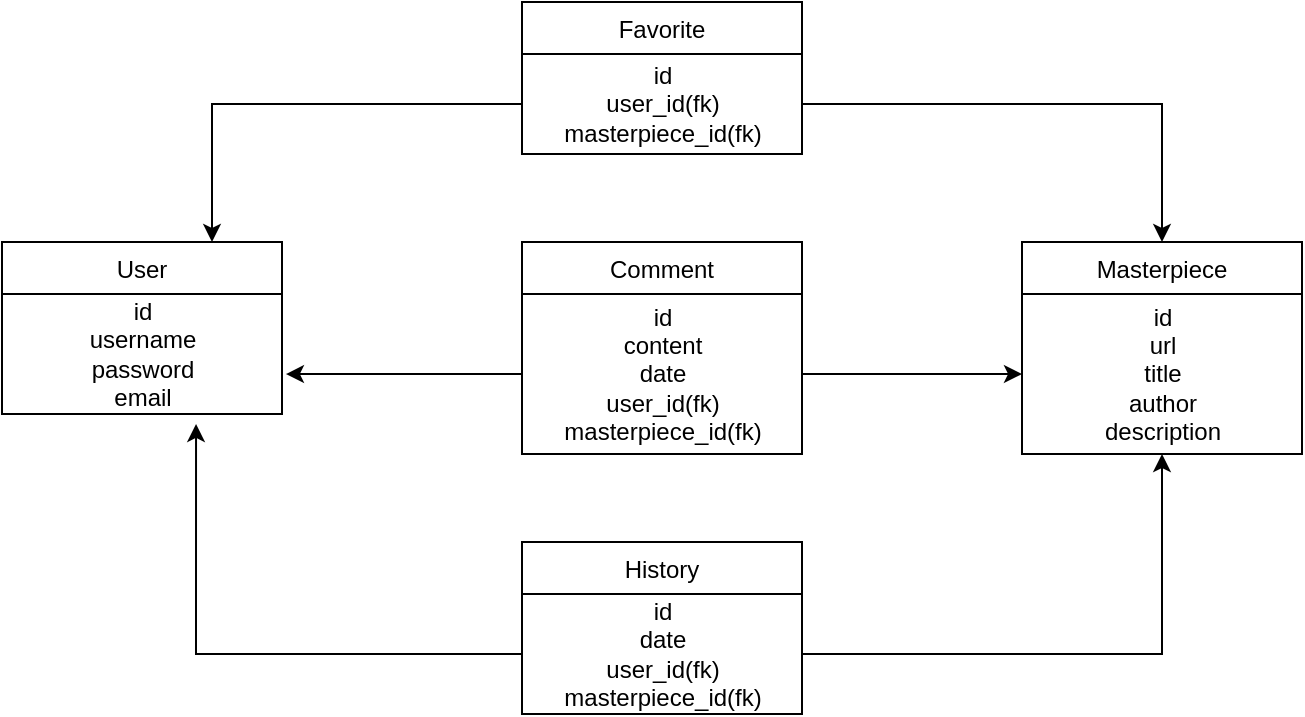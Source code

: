 <mxfile version="13.1.0" type="device"><diagram id="C5RBs43oDa-KdzZeNtuy" name="Page-1"><mxGraphModel dx="1422" dy="762" grid="1" gridSize="10" guides="1" tooltips="1" connect="1" arrows="1" fold="1" page="1" pageScale="1" pageWidth="827" pageHeight="1169" math="0" shadow="0"><root><mxCell id="WIyWlLk6GJQsqaUBKTNV-0"/><mxCell id="WIyWlLk6GJQsqaUBKTNV-1" parent="WIyWlLk6GJQsqaUBKTNV-0"/><mxCell id="oClLcHtqCJOPVfqu8qvn-0" value="User" style="swimlane;fontStyle=0;childLayout=stackLayout;horizontal=1;startSize=26;fillColor=none;horizontalStack=0;resizeParent=1;resizeParentMax=0;resizeLast=0;collapsible=1;marginBottom=0;" parent="WIyWlLk6GJQsqaUBKTNV-1" vertex="1"><mxGeometry x="60" y="160" width="140" height="86" as="geometry"/></mxCell><mxCell id="oClLcHtqCJOPVfqu8qvn-4" value="id&lt;br&gt;username&lt;br&gt;password&lt;br&gt;email" style="text;html=1;align=center;verticalAlign=middle;resizable=0;points=[];autosize=1;" parent="oClLcHtqCJOPVfqu8qvn-0" vertex="1"><mxGeometry y="26" width="140" height="60" as="geometry"/></mxCell><mxCell id="oClLcHtqCJOPVfqu8qvn-14" style="edgeStyle=orthogonalEdgeStyle;rounded=0;orthogonalLoop=1;jettySize=auto;html=1;entryX=0.75;entryY=0;entryDx=0;entryDy=0;" parent="WIyWlLk6GJQsqaUBKTNV-1" source="oClLcHtqCJOPVfqu8qvn-7" target="oClLcHtqCJOPVfqu8qvn-0" edge="1"><mxGeometry relative="1" as="geometry"/></mxCell><mxCell id="o3S0rkpkWp6JlWcid1R6-4" style="edgeStyle=orthogonalEdgeStyle;rounded=0;orthogonalLoop=1;jettySize=auto;html=1;entryX=0.5;entryY=0;entryDx=0;entryDy=0;" edge="1" parent="WIyWlLk6GJQsqaUBKTNV-1" source="oClLcHtqCJOPVfqu8qvn-7" target="o3S0rkpkWp6JlWcid1R6-0"><mxGeometry relative="1" as="geometry"/></mxCell><mxCell id="oClLcHtqCJOPVfqu8qvn-10" value="Comment" style="swimlane;fontStyle=0;childLayout=stackLayout;horizontal=1;startSize=26;fillColor=none;horizontalStack=0;resizeParent=1;resizeParentMax=0;resizeLast=0;collapsible=1;marginBottom=0;" parent="WIyWlLk6GJQsqaUBKTNV-1" vertex="1"><mxGeometry x="320" y="160" width="140" height="106" as="geometry"/></mxCell><mxCell id="oClLcHtqCJOPVfqu8qvn-11" value="id&lt;br&gt;content&lt;br&gt;date&lt;br&gt;user_id(fk)&lt;br&gt;masterpiece_id(fk)" style="text;html=1;align=center;verticalAlign=middle;resizable=0;points=[];autosize=1;" parent="oClLcHtqCJOPVfqu8qvn-10" vertex="1"><mxGeometry y="26" width="140" height="80" as="geometry"/></mxCell><mxCell id="o3S0rkpkWp6JlWcid1R6-6" style="edgeStyle=orthogonalEdgeStyle;rounded=0;orthogonalLoop=1;jettySize=auto;html=1;entryX=1.014;entryY=0.667;entryDx=0;entryDy=0;entryPerimeter=0;" edge="1" parent="WIyWlLk6GJQsqaUBKTNV-1" source="oClLcHtqCJOPVfqu8qvn-11" target="oClLcHtqCJOPVfqu8qvn-4"><mxGeometry relative="1" as="geometry"/></mxCell><mxCell id="o3S0rkpkWp6JlWcid1R6-0" value="Masterpiece" style="swimlane;fontStyle=0;childLayout=stackLayout;horizontal=1;startSize=26;fillColor=none;horizontalStack=0;resizeParent=1;resizeParentMax=0;resizeLast=0;collapsible=1;marginBottom=0;" vertex="1" parent="WIyWlLk6GJQsqaUBKTNV-1"><mxGeometry x="570" y="160" width="140" height="106" as="geometry"/></mxCell><mxCell id="o3S0rkpkWp6JlWcid1R6-1" value="id&lt;br&gt;url&lt;br&gt;title&lt;br&gt;author&lt;br&gt;description" style="text;html=1;align=center;verticalAlign=middle;resizable=0;points=[];autosize=1;" vertex="1" parent="o3S0rkpkWp6JlWcid1R6-0"><mxGeometry y="26" width="140" height="80" as="geometry"/></mxCell><mxCell id="oClLcHtqCJOPVfqu8qvn-6" value="Favorite" style="swimlane;fontStyle=0;childLayout=stackLayout;horizontal=1;startSize=26;fillColor=none;horizontalStack=0;resizeParent=1;resizeParentMax=0;resizeLast=0;collapsible=1;marginBottom=0;" parent="WIyWlLk6GJQsqaUBKTNV-1" vertex="1"><mxGeometry x="320" y="40" width="140" height="76" as="geometry"/></mxCell><mxCell id="oClLcHtqCJOPVfqu8qvn-7" value="id&lt;br&gt;user_id(fk)&lt;br&gt;masterpiece_id(fk)" style="text;html=1;align=center;verticalAlign=middle;resizable=0;points=[];autosize=1;" parent="oClLcHtqCJOPVfqu8qvn-6" vertex="1"><mxGeometry y="26" width="140" height="50" as="geometry"/></mxCell><mxCell id="oClLcHtqCJOPVfqu8qvn-8" value="History" style="swimlane;fontStyle=0;childLayout=stackLayout;horizontal=1;startSize=26;fillColor=none;horizontalStack=0;resizeParent=1;resizeParentMax=0;resizeLast=0;collapsible=1;marginBottom=0;" parent="WIyWlLk6GJQsqaUBKTNV-1" vertex="1"><mxGeometry x="320" y="310" width="140" height="86" as="geometry"/></mxCell><mxCell id="oClLcHtqCJOPVfqu8qvn-9" value="id&lt;br&gt;date&lt;br&gt;user_id(fk)&lt;br&gt;masterpiece_id(fk)" style="text;html=1;align=center;verticalAlign=middle;resizable=0;points=[];autosize=1;" parent="oClLcHtqCJOPVfqu8qvn-8" vertex="1"><mxGeometry y="26" width="140" height="60" as="geometry"/></mxCell><mxCell id="o3S0rkpkWp6JlWcid1R6-8" style="edgeStyle=orthogonalEdgeStyle;rounded=0;orthogonalLoop=1;jettySize=auto;html=1;entryX=0;entryY=0.5;entryDx=0;entryDy=0;entryPerimeter=0;" edge="1" parent="WIyWlLk6GJQsqaUBKTNV-1" source="oClLcHtqCJOPVfqu8qvn-11" target="o3S0rkpkWp6JlWcid1R6-1"><mxGeometry relative="1" as="geometry"><mxPoint x="560" y="226" as="targetPoint"/></mxGeometry></mxCell><mxCell id="o3S0rkpkWp6JlWcid1R6-9" style="edgeStyle=orthogonalEdgeStyle;rounded=0;orthogonalLoop=1;jettySize=auto;html=1;entryX=0.693;entryY=1.083;entryDx=0;entryDy=0;entryPerimeter=0;" edge="1" parent="WIyWlLk6GJQsqaUBKTNV-1" source="oClLcHtqCJOPVfqu8qvn-9" target="oClLcHtqCJOPVfqu8qvn-4"><mxGeometry relative="1" as="geometry"/></mxCell><mxCell id="o3S0rkpkWp6JlWcid1R6-10" style="edgeStyle=orthogonalEdgeStyle;rounded=0;orthogonalLoop=1;jettySize=auto;html=1;entryX=0.5;entryY=1;entryDx=0;entryDy=0;entryPerimeter=0;" edge="1" parent="WIyWlLk6GJQsqaUBKTNV-1" source="oClLcHtqCJOPVfqu8qvn-9" target="o3S0rkpkWp6JlWcid1R6-1"><mxGeometry relative="1" as="geometry"/></mxCell></root></mxGraphModel></diagram></mxfile>